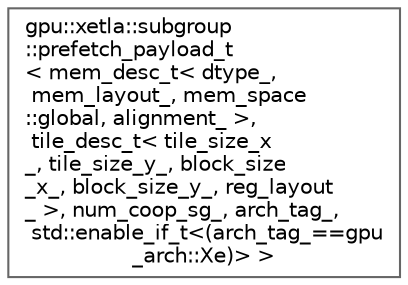 digraph "Graphical Class Hierarchy"
{
 // LATEX_PDF_SIZE
  bgcolor="transparent";
  edge [fontname=Helvetica,fontsize=10,labelfontname=Helvetica,labelfontsize=10];
  node [fontname=Helvetica,fontsize=10,shape=box,height=0.2,width=0.4];
  rankdir="LR";
  Node0 [id="Node000000",label="gpu::xetla::subgroup\l::prefetch_payload_t\l\< mem_desc_t\< dtype_,\l mem_layout_, mem_space\l::global, alignment_ \>,\l tile_desc_t\< tile_size_x\l_, tile_size_y_, block_size\l_x_, block_size_y_, reg_layout\l_ \>, num_coop_sg_, arch_tag_,\l std::enable_if_t\<(arch_tag_==gpu\l_arch::Xe)\> \>",height=0.2,width=0.4,color="grey40", fillcolor="white", style="filled",URL="$structgpu_1_1xetla_1_1subgroup_1_1prefetch__payload__t_3_01mem__desc__t_3_01dtype___00_01mem__ladf4107a7b7db75a587faeb03466c2a6d.html",tooltip="Is to describe the global memory surface to prefetch data to cache data in global memory will be pref..."];
}
